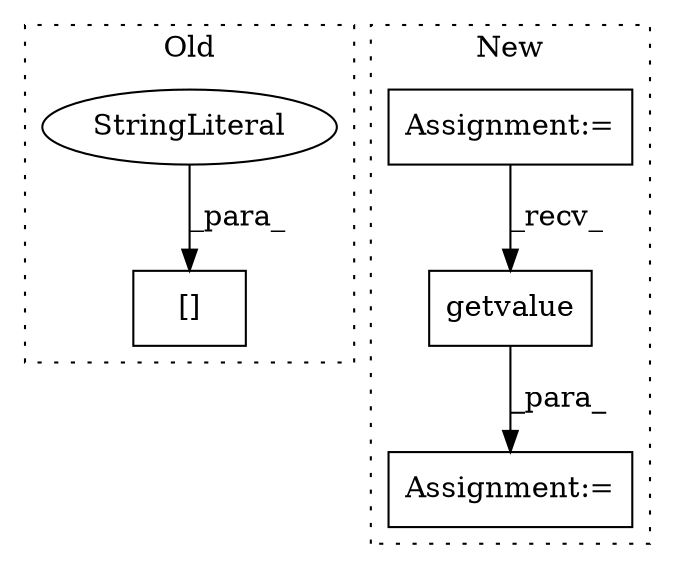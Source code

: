 digraph G {
subgraph cluster0 {
1 [label="[]" a="2" s="33474,33499" l="15,1" shape="box"];
4 [label="StringLiteral" a="45" s="33489" l="10" shape="ellipse"];
label = "Old";
style="dotted";
}
subgraph cluster1 {
2 [label="getvalue" a="32" s="33957" l="10" shape="box"];
3 [label="Assignment:=" a="7" s="31771" l="2" shape="box"];
5 [label="Assignment:=" a="7" s="33952" l="1" shape="box"];
label = "New";
style="dotted";
}
2 -> 5 [label="_para_"];
3 -> 2 [label="_recv_"];
4 -> 1 [label="_para_"];
}